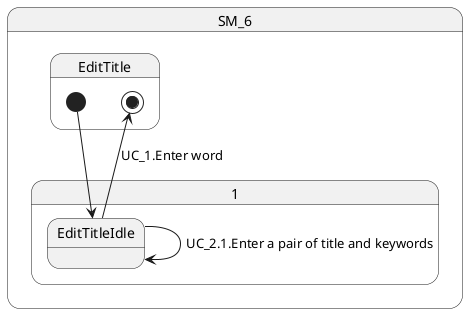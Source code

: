 @startuml

state SM_6.EditTitle {
    [*] --> SM_6.1.EditTitleIdle
    SM_6.1.EditTitleIdle --> [*] : UC_1.Enter word
    SM_6.1.EditTitleIdle --> SM_6.1.EditTitleIdle : UC_2.1.Enter a pair of title and keywords
}


@enduml